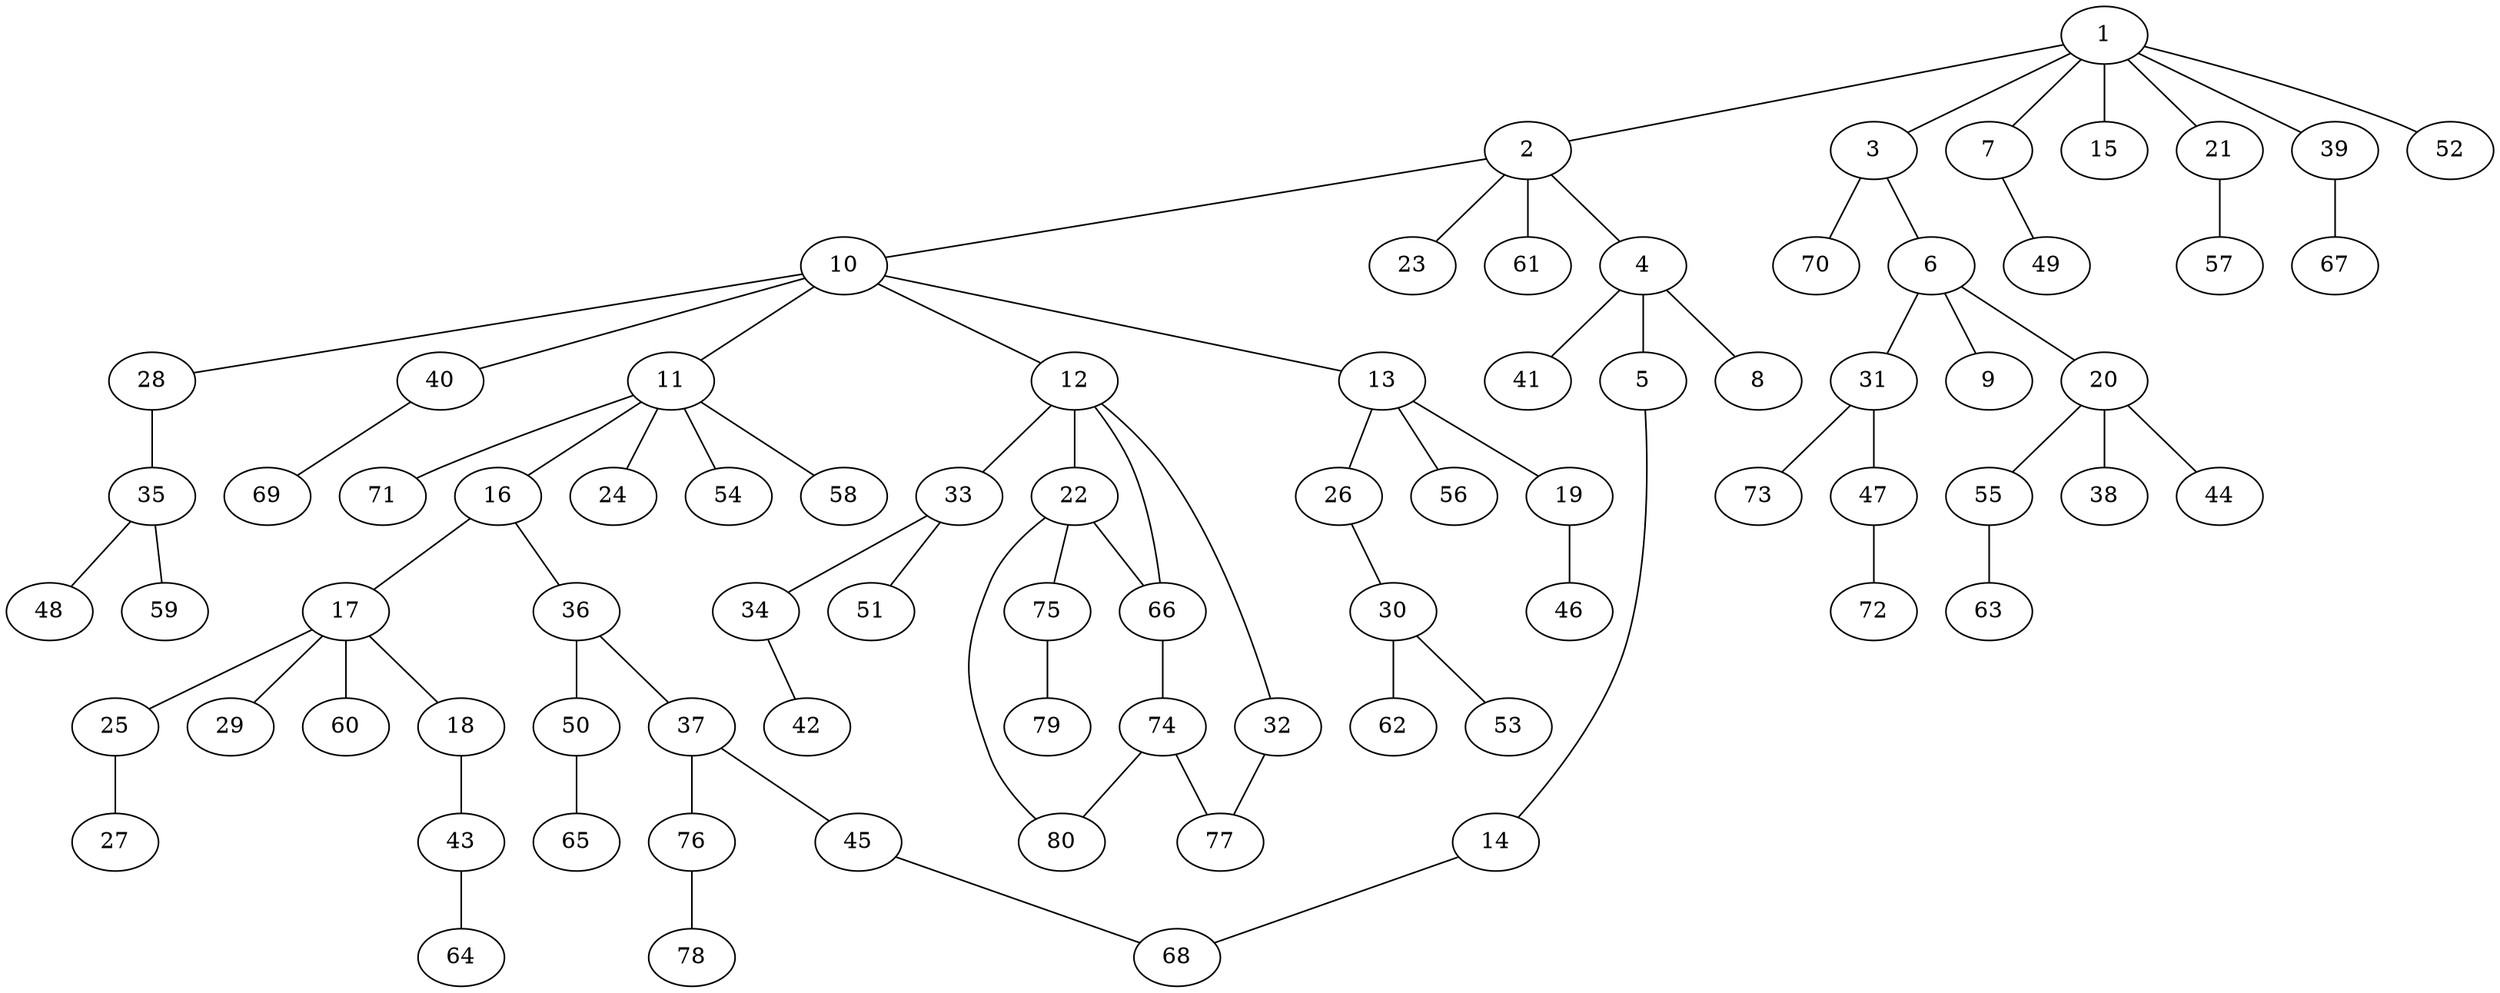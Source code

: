 graph graphname {1--2
1--3
1--7
1--15
1--21
1--39
1--52
2--4
2--10
2--23
2--61
3--6
3--70
4--5
4--8
4--41
5--14
6--9
6--20
6--31
7--49
10--11
10--12
10--13
10--28
10--40
11--16
11--24
11--54
11--58
11--71
12--22
12--32
12--33
12--66
13--19
13--26
13--56
14--68
16--17
16--36
17--18
17--25
17--29
17--60
18--43
19--46
20--38
20--44
20--55
21--57
22--66
22--75
22--80
25--27
26--30
28--35
30--53
30--62
31--47
31--73
32--77
33--34
33--51
34--42
35--48
35--59
36--37
36--50
37--45
37--76
39--67
40--69
43--64
45--68
47--72
50--65
55--63
66--74
74--77
74--80
75--79
76--78
}